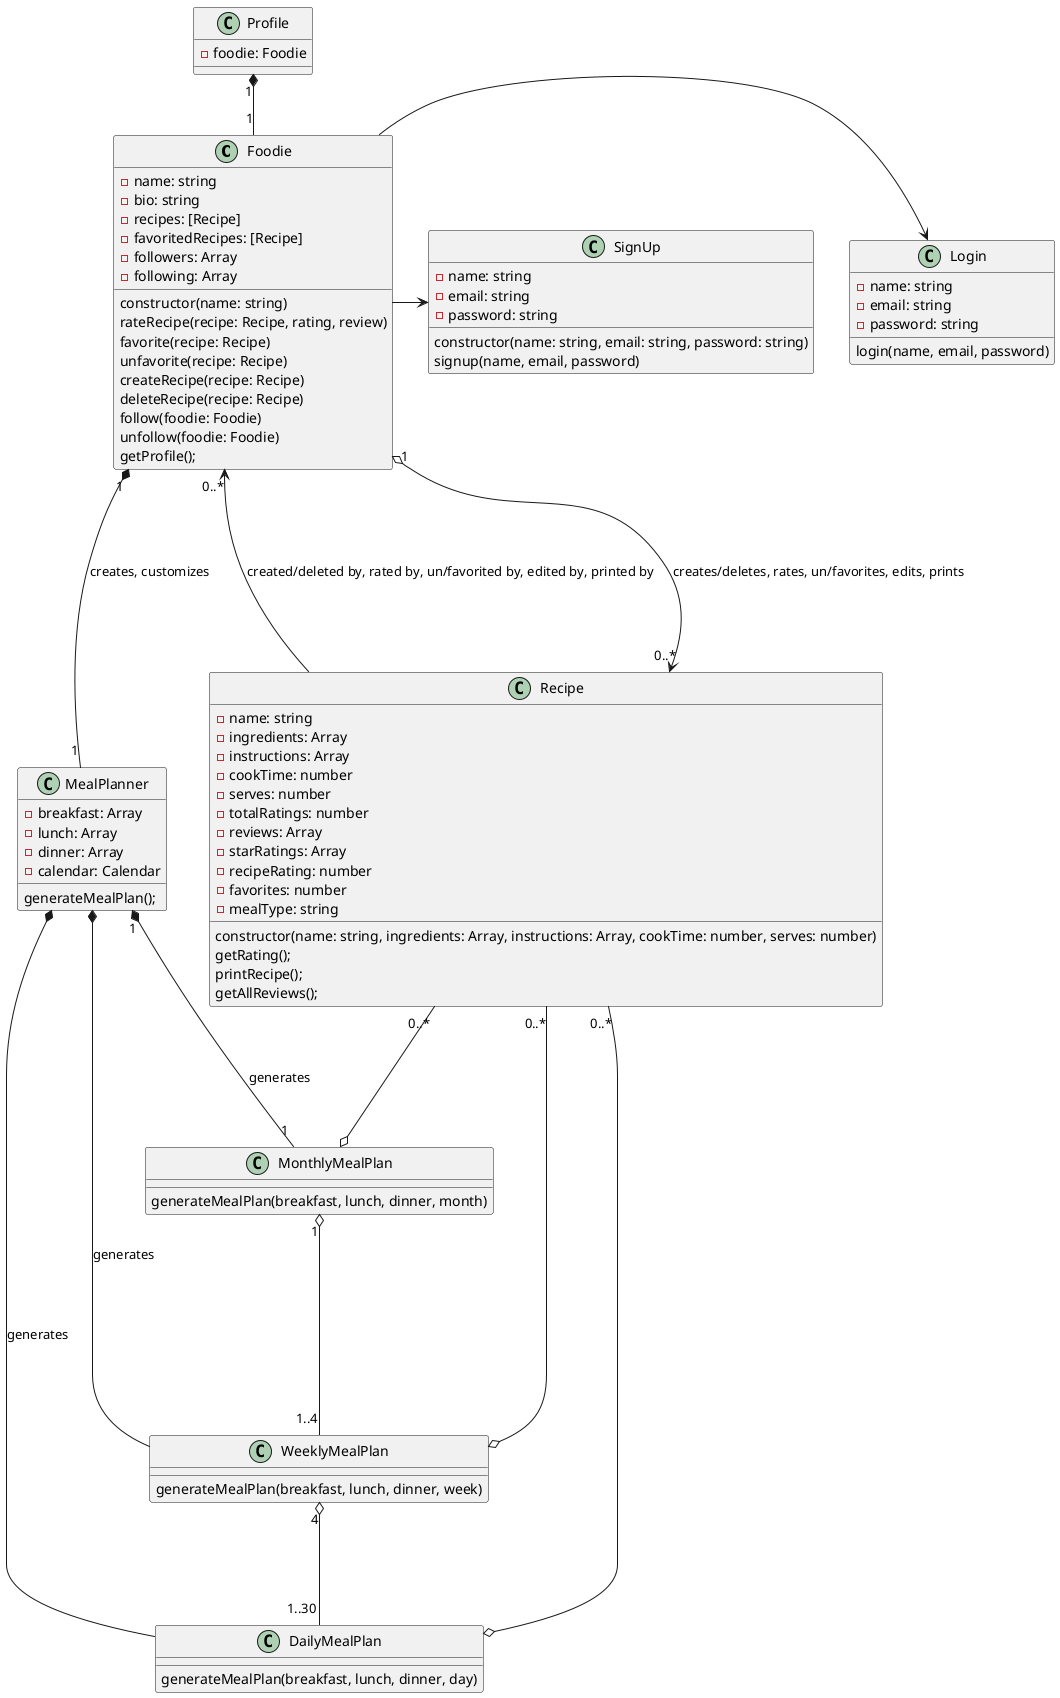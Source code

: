 @startuml Voodie Class Diagram

class Foodie {

    -name: string
    -bio: string
    -recipes: [Recipe]
    -favoritedRecipes: [Recipe]
    -followers: Array
    -following: Array

    constructor(name: string)
    rateRecipe(recipe: Recipe, rating, review)
    favorite(recipe: Recipe)
    unfavorite(recipe: Recipe)
    createRecipe(recipe: Recipe)
    deleteRecipe(recipe: Recipe)
    follow(foodie: Foodie)
    unfollow(foodie: Foodie)
    getProfile();
}

class Recipe {
    -name: string
    -ingredients: Array
    -instructions: Array
    -cookTime: number
    -serves: number
    -totalRatings: number
    -reviews: Array
    -starRatings: Array
    -recipeRating: number
    -favorites: number
    -mealType: string

    constructor(name: string, ingredients: Array, instructions: Array, cookTime: number, serves: number)
    getRating();
    printRecipe();
    getAllReviews();
}


class MealPlanner {
    -breakfast: Array
    -lunch: Array
    -dinner: Array
    -calendar: Calendar

    generateMealPlan();
}

class MonthlyMealPlan {
    generateMealPlan(breakfast, lunch, dinner, month)
}

class WeeklyMealPlan {
    generateMealPlan(breakfast, lunch, dinner, week)
}

class DailyMealPlan {
    generateMealPlan(breakfast, lunch, dinner, day)
}



class Login {
   -name: string
    -email: string
    -password: string

    login(name, email, password)
}

class SignUp {
    -name: string
    -email: string
    -password: string

    constructor(name: string, email: string, password: string)
    signup(name, email, password)
}

class Profile {
    -foodie: Foodie
}

Profile "1" *-- "1" Foodie
Foodie -> Login
Foodie -> SignUp
Foodie "1" o----> "0..*" Recipe : creates/deletes, rates, un/favorites, edits, prints

MealPlanner "1" *--- "1" MonthlyMealPlan : generates
MealPlanner *--- WeeklyMealPlan : generates
MealPlanner *--- DailyMealPlan : generates
MonthlyMealPlan "1" o---- "1..4" WeeklyMealPlan
WeeklyMealPlan "4" o--- "1..30" DailyMealPlan

Foodie "1" *-- "1" MealPlanner : creates, customizes

Recipe ----> "0..*" Foodie : created/deleted by, rated by, un/favorited by, edited by, printed by

Recipe "0..*" ---o DailyMealPlan
Recipe "0..*" ---o WeeklyMealPlan
Recipe "0..*" ---o MonthlyMealPlan


@enduml